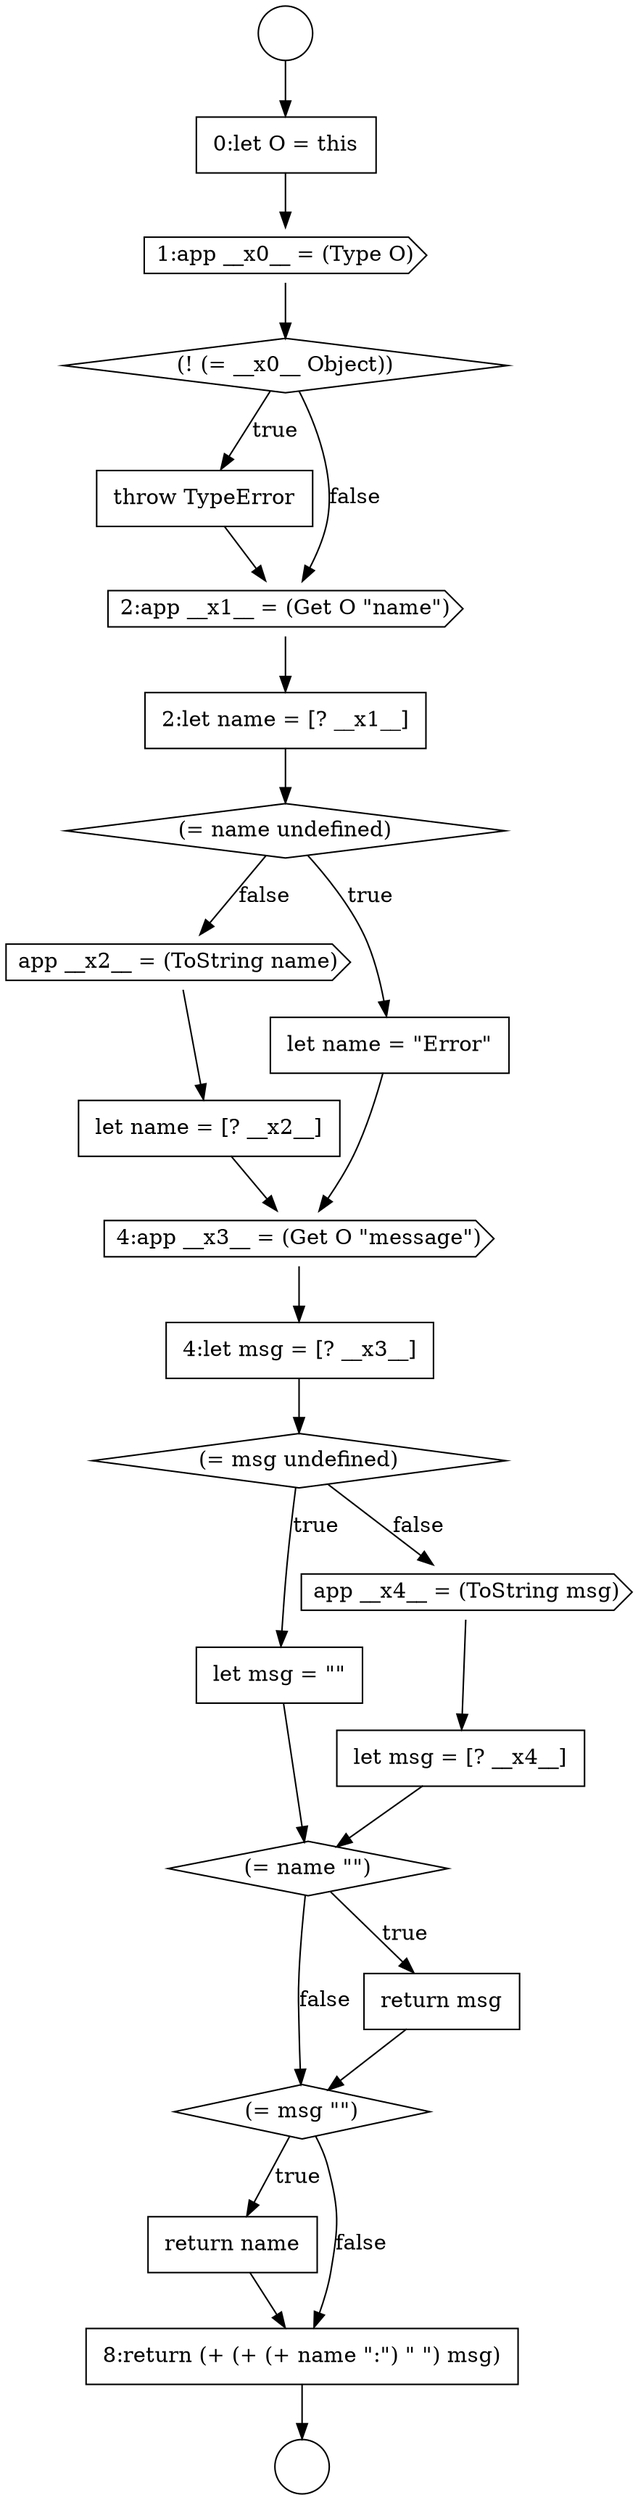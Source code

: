 digraph {
  node10854 [shape=circle label=" " color="black" fillcolor="white" style=filled]
  node10871 [shape=diamond, label=<<font color="black">(= name &quot;&quot;)</font>> color="black" fillcolor="white" style=filled]
  node10858 [shape=none, margin=0, label=<<font color="black">
    <table border="0" cellborder="1" cellspacing="0" cellpadding="10">
      <tr><td align="left">throw TypeError</td></tr>
    </table>
  </font>> color="black" fillcolor="white" style=filled]
  node10866 [shape=none, margin=0, label=<<font color="black">
    <table border="0" cellborder="1" cellspacing="0" cellpadding="10">
      <tr><td align="left">4:let msg = [? __x3__]</td></tr>
    </table>
  </font>> color="black" fillcolor="white" style=filled]
  node10874 [shape=none, margin=0, label=<<font color="black">
    <table border="0" cellborder="1" cellspacing="0" cellpadding="10">
      <tr><td align="left">return name</td></tr>
    </table>
  </font>> color="black" fillcolor="white" style=filled]
  node10857 [shape=diamond, label=<<font color="black">(! (= __x0__ Object))</font>> color="black" fillcolor="white" style=filled]
  node10867 [shape=diamond, label=<<font color="black">(= msg undefined)</font>> color="black" fillcolor="white" style=filled]
  node10856 [shape=cds, label=<<font color="black">1:app __x0__ = (Type O)</font>> color="black" fillcolor="white" style=filled]
  node10861 [shape=diamond, label=<<font color="black">(= name undefined)</font>> color="black" fillcolor="white" style=filled]
  node10860 [shape=none, margin=0, label=<<font color="black">
    <table border="0" cellborder="1" cellspacing="0" cellpadding="10">
      <tr><td align="left">2:let name = [? __x1__]</td></tr>
    </table>
  </font>> color="black" fillcolor="white" style=filled]
  node10873 [shape=diamond, label=<<font color="black">(= msg &quot;&quot;)</font>> color="black" fillcolor="white" style=filled]
  node10870 [shape=none, margin=0, label=<<font color="black">
    <table border="0" cellborder="1" cellspacing="0" cellpadding="10">
      <tr><td align="left">let msg = [? __x4__]</td></tr>
    </table>
  </font>> color="black" fillcolor="white" style=filled]
  node10853 [shape=circle label=" " color="black" fillcolor="white" style=filled]
  node10868 [shape=none, margin=0, label=<<font color="black">
    <table border="0" cellborder="1" cellspacing="0" cellpadding="10">
      <tr><td align="left">let msg = &quot;&quot;</td></tr>
    </table>
  </font>> color="black" fillcolor="white" style=filled]
  node10869 [shape=cds, label=<<font color="black">app __x4__ = (ToString msg)</font>> color="black" fillcolor="white" style=filled]
  node10864 [shape=none, margin=0, label=<<font color="black">
    <table border="0" cellborder="1" cellspacing="0" cellpadding="10">
      <tr><td align="left">let name = [? __x2__]</td></tr>
    </table>
  </font>> color="black" fillcolor="white" style=filled]
  node10859 [shape=cds, label=<<font color="black">2:app __x1__ = (Get O &quot;name&quot;)</font>> color="black" fillcolor="white" style=filled]
  node10865 [shape=cds, label=<<font color="black">4:app __x3__ = (Get O &quot;message&quot;)</font>> color="black" fillcolor="white" style=filled]
  node10863 [shape=cds, label=<<font color="black">app __x2__ = (ToString name)</font>> color="black" fillcolor="white" style=filled]
  node10875 [shape=none, margin=0, label=<<font color="black">
    <table border="0" cellborder="1" cellspacing="0" cellpadding="10">
      <tr><td align="left">8:return (+ (+ (+ name &quot;:&quot;) &quot; &quot;) msg)</td></tr>
    </table>
  </font>> color="black" fillcolor="white" style=filled]
  node10855 [shape=none, margin=0, label=<<font color="black">
    <table border="0" cellborder="1" cellspacing="0" cellpadding="10">
      <tr><td align="left">0:let O = this</td></tr>
    </table>
  </font>> color="black" fillcolor="white" style=filled]
  node10862 [shape=none, margin=0, label=<<font color="black">
    <table border="0" cellborder="1" cellspacing="0" cellpadding="10">
      <tr><td align="left">let name = &quot;Error&quot;</td></tr>
    </table>
  </font>> color="black" fillcolor="white" style=filled]
  node10872 [shape=none, margin=0, label=<<font color="black">
    <table border="0" cellborder="1" cellspacing="0" cellpadding="10">
      <tr><td align="left">return msg</td></tr>
    </table>
  </font>> color="black" fillcolor="white" style=filled]
  node10875 -> node10854 [ color="black"]
  node10860 -> node10861 [ color="black"]
  node10867 -> node10868 [label=<<font color="black">true</font>> color="black"]
  node10867 -> node10869 [label=<<font color="black">false</font>> color="black"]
  node10855 -> node10856 [ color="black"]
  node10857 -> node10858 [label=<<font color="black">true</font>> color="black"]
  node10857 -> node10859 [label=<<font color="black">false</font>> color="black"]
  node10859 -> node10860 [ color="black"]
  node10864 -> node10865 [ color="black"]
  node10863 -> node10864 [ color="black"]
  node10865 -> node10866 [ color="black"]
  node10866 -> node10867 [ color="black"]
  node10868 -> node10871 [ color="black"]
  node10858 -> node10859 [ color="black"]
  node10862 -> node10865 [ color="black"]
  node10871 -> node10872 [label=<<font color="black">true</font>> color="black"]
  node10871 -> node10873 [label=<<font color="black">false</font>> color="black"]
  node10853 -> node10855 [ color="black"]
  node10874 -> node10875 [ color="black"]
  node10869 -> node10870 [ color="black"]
  node10861 -> node10862 [label=<<font color="black">true</font>> color="black"]
  node10861 -> node10863 [label=<<font color="black">false</font>> color="black"]
  node10872 -> node10873 [ color="black"]
  node10873 -> node10874 [label=<<font color="black">true</font>> color="black"]
  node10873 -> node10875 [label=<<font color="black">false</font>> color="black"]
  node10870 -> node10871 [ color="black"]
  node10856 -> node10857 [ color="black"]
}

